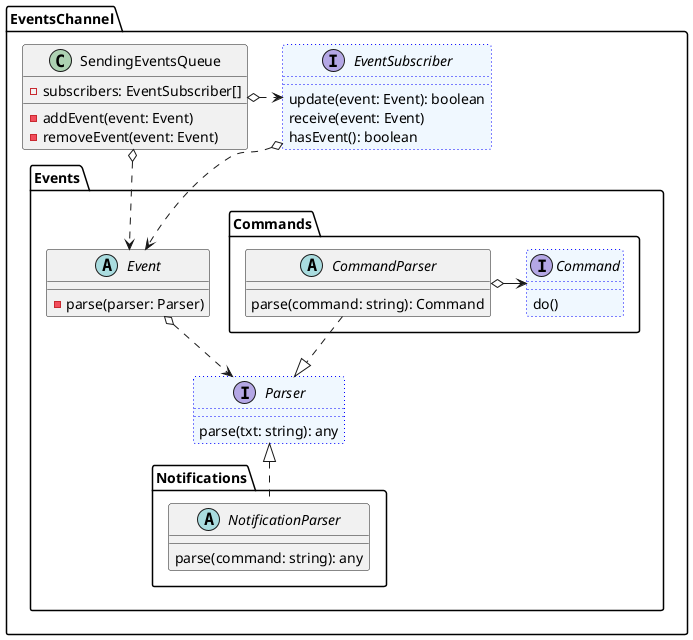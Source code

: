 @startuml
'https://plantuml.com/class-diagram

package EventsChannel {
   class SendingEventsQueue {
      - subscribers: EventSubscriber[]
      - addEvent(event: Event)
      - removeEvent(event: Event)
   }

   package Events {
       abstract class Event {
         - parse(parser: Parser)
       }

       interface Parser #aliceblue ##[dotted]blue {
           parse(txt: string): any
       }

       package Commands {
            abstract class CommandParser {
               parse(command: string): Command
            }

            interface Command #aliceblue ##[dotted]blue {
               do()
            }

            CommandParser o-> Command
       }

       package Notifications {
           abstract class NotificationParser {
              parse(command: string): any
           }
       }
   }


   CommandParser ..|> Parser
   Parser <|.. NotificationParser
   Event o..> Parser

   interface EventSubscriber #aliceblue ##[dotted]blue {
      update(event: Event): boolean
      receive(event: Event)
      hasEvent(): boolean
   }
}

EventSubscriber o..> Event
SendingEventsQueue o..> Event
EventSubscriber <..lefto SendingEventsQueue

@enduml